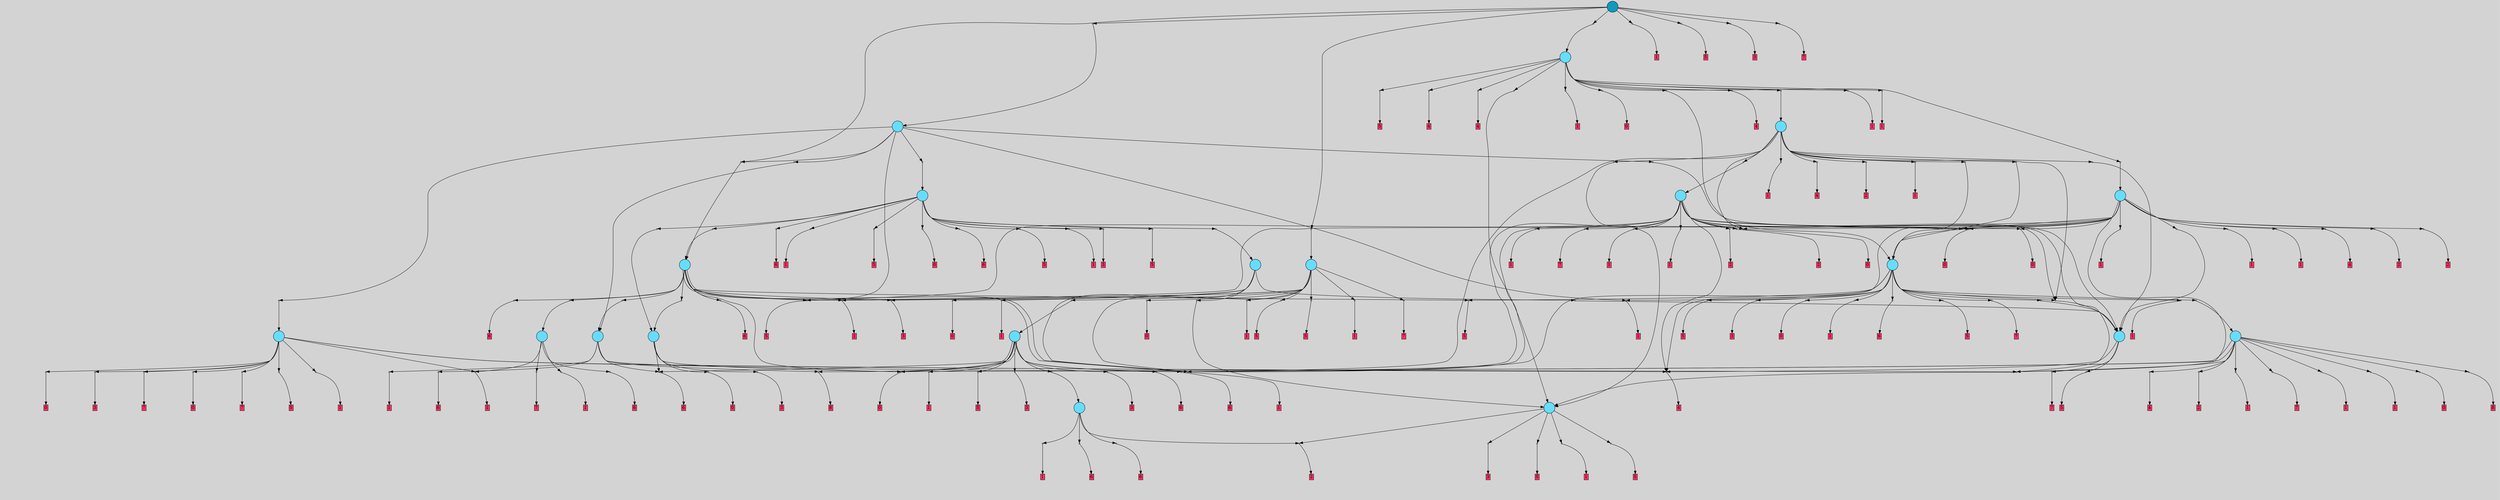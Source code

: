 // File exported with GEGELATI v1.3.1
// On the 2024-07-06 21:52:13
// With the MARL::MarlTPGGraphDotExporter
digraph{
	graph[pad = "0.212, 0.055" bgcolor = lightgray]
	node[shape=circle style = filled label = ""]
		T35 [fillcolor="#66ddff"]
		T69 [fillcolor="#66ddff"]
		T114 [fillcolor="#66ddff"]
		T129 [fillcolor="#66ddff"]
		T152 [fillcolor="#66ddff"]
		T332 [fillcolor="#66ddff"]
		T342 [fillcolor="#66ddff"]
		T734 [fillcolor="#66ddff"]
		T841 [fillcolor="#66ddff"]
		T940 [fillcolor="#66ddff"]
		T949 [fillcolor="#66ddff"]
		T1044 [fillcolor="#66ddff"]
		T1444 [fillcolor="#66ddff"]
		T1455 [fillcolor="#66ddff"]
		T1616 [fillcolor="#66ddff"]
		T1925 [fillcolor="#66ddff"]
		T2153 [fillcolor="#66ddff"]
		T2179 [fillcolor="#66ddff"]
		T2364 [fillcolor="#66ddff"]
		T2735 [fillcolor="#1199bb"]
		P31537 [fillcolor="#cccccc" shape=point] //
		I31537 [shape=box style=invis label="3|2&1|3#1|0&#92;n3|0&1|7#1|5&#92;n8|3&1|2#2|6&#92;n2|1&2|3#1|3&#92;n0|3&0|6#3|3&#92;n0|6&3|1#1|4&#92;n"]
		P31537 -> I31537[style=invis]
		A23343 [fillcolor="#ff3366" shape=box margin=0.03 width=0 height=0 label="6"]
		T35 -> P31537 -> A23343
		P31538 [fillcolor="#cccccc" shape=point] //
		I31538 [shape=box style=invis label="1|7&2|3#1|4&#92;n0|2&4|4#4|0&#92;n0|2&0|1#3|6&#92;n3|3&2|1#4|7&#92;n0|6&1|0#4|4&#92;n4|0&1|3#2|3&#92;n4|1&0|3#0|7&#92;n1|5&1|7#4|6&#92;n6|4&2|2#4|1&#92;n"]
		P31538 -> I31538[style=invis]
		A23344 [fillcolor="#ff3366" shape=box margin=0.03 width=0 height=0 label="0"]
		T35 -> P31538 -> A23344
		P31539 [fillcolor="#cccccc" shape=point] //
		I31539 [shape=box style=invis label="0|7&1|6#2|1&#92;n0|2&3|2#2|3&#92;n"]
		P31539 -> I31539[style=invis]
		A23345 [fillcolor="#ff3366" shape=box margin=0.03 width=0 height=0 label="3"]
		T35 -> P31539 -> A23345
		P31540 [fillcolor="#cccccc" shape=point] //
		I31540 [shape=box style=invis label="1|7&2|3#1|4&#92;n0|2&4|4#4|0&#92;n0|2&0|1#3|6&#92;n3|3&2|1#4|7&#92;n4|1&3|3#0|7&#92;n4|0&1|3#2|3&#92;n0|6&1|0#4|4&#92;n7|3&3|7#4|5&#92;n1|5&1|7#4|6&#92;n6|4&2|2#4|1&#92;n"]
		P31540 -> I31540[style=invis]
		A23346 [fillcolor="#ff3366" shape=box margin=0.03 width=0 height=0 label="0"]
		T35 -> P31540 -> A23346
		P31541 [fillcolor="#cccccc" shape=point] //
		I31541 [shape=box style=invis label="3|6&2|2#1|7&#92;n7|0&4|3#2|2&#92;n3|3&0|0#1|2&#92;n4|0&1|0#2|3&#92;n2|3&0|4#3|1&#92;n0|3&3|3#0|7&#92;n8|2&0|2#2|3&#92;n8|7&2|0#3|3&#92;n"]
		P31541 -> I31541[style=invis]
		A23347 [fillcolor="#ff3366" shape=box margin=0.03 width=0 height=0 label="7"]
		T69 -> P31541 -> A23347
		P31542 [fillcolor="#cccccc" shape=point] //
		I31542 [shape=box style=invis label="5|3&0|3#2|7&#92;n"]
		P31542 -> I31542[style=invis]
		A23348 [fillcolor="#ff3366" shape=box margin=0.03 width=0 height=0 label="1"]
		T69 -> P31542 -> A23348
		P31543 [fillcolor="#cccccc" shape=point] //
		I31543 [shape=box style=invis label="5|2&4|4#2|3&#92;n6|4&0|7#4|1&#92;n0|3&0|1#2|1&#92;n5|7&1|1#4|0&#92;n5|7&1|2#2|7&#92;n0|4&2|3#3|3&#92;n0|3&2|3#2|7&#92;n8|7&4|7#0|2&#92;n0|2&3|0#0|2&#92;n"]
		P31543 -> I31543[style=invis]
		A23349 [fillcolor="#ff3366" shape=box margin=0.03 width=0 height=0 label="1"]
		T69 -> P31543 -> A23349
		P31544 [fillcolor="#cccccc" shape=point] //
		I31544 [shape=box style=invis label="4|6&1|5#4|5&#92;n3|2&1|3#1|0&#92;n8|3&1|2#2|6&#92;n3|0&1|7#1|5&#92;n2|1&2|3#1|3&#92;n0|3&0|6#3|3&#92;n0|4&3|1#1|4&#92;n"]
		P31544 -> I31544[style=invis]
		A23350 [fillcolor="#ff3366" shape=box margin=0.03 width=0 height=0 label="6"]
		T69 -> P31544 -> A23350
		P31545 [fillcolor="#cccccc" shape=point] //
		I31545 [shape=box style=invis label="5|3&2|3#2|7&#92;n"]
		P31545 -> I31545[style=invis]
		A23351 [fillcolor="#ff3366" shape=box margin=0.03 width=0 height=0 label="1"]
		T114 -> P31545 -> A23351
		P31546 [fillcolor="#cccccc" shape=point] //
		I31546 [shape=box style=invis label="4|0&1|3#1|1&#92;n1|5&4|0#1|6&#92;n8|6&1|5#1|0&#92;n"]
		P31546 -> I31546[style=invis]
		A23352 [fillcolor="#ff3366" shape=box margin=0.03 width=0 height=0 label="6"]
		T114 -> P31546 -> A23352
		P31547 [fillcolor="#cccccc" shape=point] //
		I31547 [shape=box style=invis label="5|2&4|4#2|3&#92;n6|4&0|7#4|1&#92;n0|3&0|1#2|1&#92;n5|7&1|1#4|0&#92;n5|7&1|2#4|7&#92;n8|0&0|3#1|5&#92;n8|7&4|7#0|2&#92;n0|2&3|0#0|2&#92;n0|3&2|3#2|7&#92;n"]
		P31547 -> I31547[style=invis]
		A23353 [fillcolor="#ff3366" shape=box margin=0.03 width=0 height=0 label="1"]
		T114 -> P31547 -> A23353
		T114 -> P31537
		P31548 [fillcolor="#cccccc" shape=point] //
		I31548 [shape=box style=invis label="1|4&3|4#1|1&#92;n4|1&2|1#0|7&#92;n"]
		P31548 -> I31548[style=invis]
		A23354 [fillcolor="#ff3366" shape=box margin=0.03 width=0 height=0 label="8"]
		T114 -> P31548 -> A23354
		P31549 [fillcolor="#cccccc" shape=point] //
		I31549 [shape=box style=invis label="6|6&1|3#4|7&#92;n6|7&2|3#4|0&#92;n"]
		P31549 -> I31549[style=invis]
		A23355 [fillcolor="#ff3366" shape=box margin=0.03 width=0 height=0 label="5"]
		T129 -> P31549 -> A23355
		P31550 [fillcolor="#cccccc" shape=point] //
		I31550 [shape=box style=invis label="1|3&1|2#2|1&#92;n6|1&1|0#3|1&#92;n8|0&2|2#1|6&#92;n"]
		P31550 -> I31550[style=invis]
		A23356 [fillcolor="#ff3366" shape=box margin=0.03 width=0 height=0 label="4"]
		T129 -> P31550 -> A23356
		P31551 [fillcolor="#cccccc" shape=point] //
		I31551 [shape=box style=invis label="1|1&4|7#3|6&#92;n3|6&2|2#1|7&#92;n3|3&0|0#1|2&#92;n7|0&4|3#2|2&#92;n4|3&0|4#3|1&#92;n0|3&3|3#0|7&#92;n8|2&0|2#2|3&#92;n8|7&2|0#3|3&#92;n"]
		P31551 -> I31551[style=invis]
		A23357 [fillcolor="#ff3366" shape=box margin=0.03 width=0 height=0 label="7"]
		T129 -> P31551 -> A23357
		P31552 [fillcolor="#cccccc" shape=point] //
		I31552 [shape=box style=invis label="3|7&3|6#4|2&#92;n5|7&1|2#1|1&#92;n3|1&1|5#1|6&#92;n6|2&3|4#0|5&#92;n5|0&3|4#4|7&#92;n"]
		P31552 -> I31552[style=invis]
		A23358 [fillcolor="#ff3366" shape=box margin=0.03 width=0 height=0 label="2"]
		T152 -> P31552 -> A23358
		P31553 [fillcolor="#cccccc" shape=point] //
		I31553 [shape=box style=invis label="8|5&1|5#2|5&#92;n3|2&4|2#0|2&#92;n4|0&1|5#0|2&#92;n4|3&4|4#1|3&#92;n"]
		P31553 -> I31553[style=invis]
		A23359 [fillcolor="#ff3366" shape=box margin=0.03 width=0 height=0 label="6"]
		T152 -> P31553 -> A23359
		P31554 [fillcolor="#cccccc" shape=point] //
		I31554 [shape=box style=invis label="2|0&2|0#3|1&#92;n4|2&3|2#0|4&#92;n"]
		P31554 -> I31554[style=invis]
		A23360 [fillcolor="#ff3366" shape=box margin=0.03 width=0 height=0 label="1"]
		T152 -> P31554 -> A23360
		P31555 [fillcolor="#cccccc" shape=point] //
		I31555 [shape=box style=invis label="4|0&1|2#1|1&#92;n8|6&1|5#1|0&#92;n"]
		P31555 -> I31555[style=invis]
		A23361 [fillcolor="#ff3366" shape=box margin=0.03 width=0 height=0 label="6"]
		T152 -> P31555 -> A23361
		P31556 [fillcolor="#cccccc" shape=point] //
		I31556 [shape=box style=invis label="4|0&1|2#3|5&#92;n0|5&3|1#0|5&#92;n"]
		P31556 -> I31556[style=invis]
		A23362 [fillcolor="#ff3366" shape=box margin=0.03 width=0 height=0 label="3"]
		T332 -> P31556 -> A23362
		P31557 [fillcolor="#cccccc" shape=point] //
		I31557 [shape=box style=invis label="4|7&0|7#3|6&#92;n"]
		P31557 -> I31557[style=invis]
		A23363 [fillcolor="#ff3366" shape=box margin=0.03 width=0 height=0 label="5"]
		T332 -> P31557 -> A23363
		P31558 [fillcolor="#cccccc" shape=point] //
		I31558 [shape=box style=invis label="4|1&1|7#2|6&#92;n7|4&1|4#3|4&#92;n5|7&1|4#2|7&#92;n0|0&2|2#1|7&#92;n0|2&4|1#2|5&#92;n5|6&4|4#2|3&#92;n3|1&2|7#3|4&#92;n5|4&1|5#3|6&#92;n6|4&0|7#3|1&#92;n"]
		P31558 -> I31558[style=invis]
		A23364 [fillcolor="#ff3366" shape=box margin=0.03 width=0 height=0 label="1"]
		T332 -> P31558 -> A23364
		T332 -> P31552
		P31559 [fillcolor="#cccccc" shape=point] //
		I31559 [shape=box style=invis label="6|4&1|3#4|7&#92;n6|7&2|3#4|0&#92;n4|2&2|0#3|4&#92;n"]
		P31559 -> I31559[style=invis]
		A23365 [fillcolor="#ff3366" shape=box margin=0.03 width=0 height=0 label="5"]
		T332 -> P31559 -> A23365
		P31560 [fillcolor="#cccccc" shape=point] //
		I31560 [shape=box style=invis label="6|7&2|3#4|0&#92;n6|4&1|3#4|7&#92;n"]
		P31560 -> I31560[style=invis]
		A23366 [fillcolor="#ff3366" shape=box margin=0.03 width=0 height=0 label="5"]
		T342 -> P31560 -> A23366
		T342 -> P31538
		P31561 [fillcolor="#cccccc" shape=point] //
		I31561 [shape=box style=invis label="6|4&2|3#4|7&#92;n1|1&2|1#4|7&#92;n"]
		P31561 -> I31561[style=invis]
		A23367 [fillcolor="#ff3366" shape=box margin=0.03 width=0 height=0 label="3"]
		T342 -> P31561 -> A23367
		T342 -> P31537
		P31562 [fillcolor="#cccccc" shape=point] //
		I31562 [shape=box style=invis label="5|0&2|0#2|5&#92;n7|0&0|5#4|0&#92;n"]
		P31562 -> I31562[style=invis]
		A23368 [fillcolor="#ff3366" shape=box margin=0.03 width=0 height=0 label="6"]
		T342 -> P31562 -> A23368
		T342 -> P31548
		P31563 [fillcolor="#cccccc" shape=point] //
		I31563 [shape=box style=invis label="4|0&2|2#1|1&#92;n3|6&1|7#4|3&#92;n"]
		P31563 -> I31563[style=invis]
		A23369 [fillcolor="#ff3366" shape=box margin=0.03 width=0 height=0 label="6"]
		T342 -> P31563 -> A23369
		P31564 [fillcolor="#cccccc" shape=point] //
		I31564 [shape=box style=invis label="6|4&0|7#4|1&#92;n0|3&0|1#2|4&#92;n5|7&1|2#4|7&#92;n5|7&1|1#4|0&#92;n8|0&0|3#1|5&#92;n8|7&4|7#0|2&#92;n0|2&3|0#0|2&#92;n0|3&2|3#2|7&#92;n"]
		P31564 -> I31564[style=invis]
		A23370 [fillcolor="#ff3366" shape=box margin=0.03 width=0 height=0 label="1"]
		T342 -> P31564 -> A23370
		P31565 [fillcolor="#cccccc" shape=point] //
		I31565 [shape=box style=invis label="5|0&2|3#0|2&#92;n3|3&2|3#3|7&#92;n"]
		P31565 -> I31565[style=invis]
		T342 -> P31565 -> T152
		P31566 [fillcolor="#cccccc" shape=point] //
		I31566 [shape=box style=invis label="0|2&3|2#2|3&#92;n0|7&1|6#2|1&#92;n2|1&2|3#0|1&#92;n"]
		P31566 -> I31566[style=invis]
		A23371 [fillcolor="#ff3366" shape=box margin=0.03 width=0 height=0 label="3"]
		T342 -> P31566 -> A23371
		T342 -> P31538
		P31567 [fillcolor="#cccccc" shape=point] //
		I31567 [shape=box style=invis label="6|6&1|1#4|7&#92;n1|0&3|0#0|0&#92;n"]
		P31567 -> I31567[style=invis]
		A23372 [fillcolor="#ff3366" shape=box margin=0.03 width=0 height=0 label="5"]
		T734 -> P31567 -> A23372
		T734 -> P31547
		P31568 [fillcolor="#cccccc" shape=point] //
		I31568 [shape=box style=invis label="1|3&2|2#3|1&#92;n8|6&1|5#2|0&#92;n"]
		P31568 -> I31568[style=invis]
		T734 -> P31568 -> T35
		P31569 [fillcolor="#cccccc" shape=point] //
		I31569 [shape=box style=invis label="6|5&0|5#1|7&#92;n2|1&0|1#4|2&#92;n5|0&1|6#0|1&#92;n3|3&2|0#2|7&#92;n3|7&3|6#4|2&#92;n8|3&0|6#4|3&#92;n"]
		P31569 -> I31569[style=invis]
		A23373 [fillcolor="#ff3366" shape=box margin=0.03 width=0 height=0 label="1"]
		T734 -> P31569 -> A23373
		T734 -> P31538
		P31570 [fillcolor="#cccccc" shape=point] //
		I31570 [shape=box style=invis label="4|6&4|1#1|0&#92;n6|6&4|3#1|3&#92;n7|7&3|3#2|0&#92;n8|0&0|3#1|4&#92;n8|7&4|7#0|2&#92;n0|2&3|0#0|2&#92;n0|4&0|1#2|1&#92;n5|7&1|1#4|0&#92;n0|3&2|3#2|7&#92;n6|4&0|7#4|1&#92;n"]
		P31570 -> I31570[style=invis]
		T734 -> P31570 -> T114
		P31571 [fillcolor="#cccccc" shape=point] //
		I31571 [shape=box style=invis label="3|0&2|5#0|7&#92;n"]
		P31571 -> I31571[style=invis]
		A23374 [fillcolor="#ff3366" shape=box margin=0.03 width=0 height=0 label="3"]
		T734 -> P31571 -> A23374
		P31572 [fillcolor="#cccccc" shape=point] //
		I31572 [shape=box style=invis label="5|6&4|2#4|7&#92;n5|6&2|7#2|5&#92;n6|0&3|2#4|2&#92;n3|6&2|0#2|5&#92;n"]
		P31572 -> I31572[style=invis]
		T734 -> P31572 -> T69
		P31573 [fillcolor="#cccccc" shape=point] //
		I31573 [shape=box style=invis label="2|3&0|3#0|5&#92;n4|4&2|1#0|5&#92;n6|0&4|4#0|1&#92;n"]
		P31573 -> I31573[style=invis]
		A23375 [fillcolor="#ff3366" shape=box margin=0.03 width=0 height=0 label="5"]
		T734 -> P31573 -> A23375
		T734 -> P31547
		P31574 [fillcolor="#cccccc" shape=point] //
		I31574 [shape=box style=invis label="8|0&0|0#2|0&#92;n7|6&3|2#3|7&#92;n0|6&3|1#1|4&#92;n4|7&1|5#0|1&#92;n3|2&1|3#1|0&#92;n0|7&0|6#3|3&#92;n2|1&2|3#1|7&#92;n8|3&1|2#2|6&#92;n3|0&1|7#1|5&#92;n"]
		P31574 -> I31574[style=invis]
		A23376 [fillcolor="#ff3366" shape=box margin=0.03 width=0 height=0 label="6"]
		T734 -> P31574 -> A23376
		P31575 [fillcolor="#cccccc" shape=point] //
		I31575 [shape=box style=invis label="6|0&1|1#0|5&#92;n7|3&2|5#1|0&#92;n6|2&4|4#4|3&#92;n0|7&1|2#3|2&#92;n8|1&1|5#2|6&#92;n"]
		P31575 -> I31575[style=invis]
		A23377 [fillcolor="#ff3366" shape=box margin=0.03 width=0 height=0 label="6"]
		T734 -> P31575 -> A23377
		P31576 [fillcolor="#cccccc" shape=point] //
		I31576 [shape=box style=invis label="0|1&3|1#1|4&#92;n4|4&4|1#0|1&#92;n0|0&3|0#2|3&#92;n2|1&2|0#1|3&#92;n5|1&3|5#0|1&#92;n3|2&1|3#1|0&#92;n8|1&3|4#3|5&#92;n0|2&0|3#1|3&#92;n1|1&0|2#0|2&#92;n"]
		P31576 -> I31576[style=invis]
		T841 -> P31576 -> T129
		P31577 [fillcolor="#cccccc" shape=point] //
		I31577 [shape=box style=invis label="5|3&2|0#2|7&#92;n"]
		P31577 -> I31577[style=invis]
		A23378 [fillcolor="#ff3366" shape=box margin=0.03 width=0 height=0 label="1"]
		T841 -> P31577 -> A23378
		P31578 [fillcolor="#cccccc" shape=point] //
		I31578 [shape=box style=invis label="1|6&2|3#1|4&#92;n2|3&4|7#0|0&#92;n0|2&4|4#4|0&#92;n1|5&1|7#4|6&#92;n0|6&1|0#4|4&#92;n3|3&2|1#4|7&#92;n4|0&1|3#2|3&#92;n4|1&0|3#0|7&#92;n0|2&0|1#4|6&#92;n6|4&2|2#4|1&#92;n"]
		P31578 -> I31578[style=invis]
		A23379 [fillcolor="#ff3366" shape=box margin=0.03 width=0 height=0 label="0"]
		T841 -> P31578 -> A23379
		T841 -> P31547
		P31579 [fillcolor="#cccccc" shape=point] //
		I31579 [shape=box style=invis label="0|3&0|1#2|1&#92;n7|5&2|0#2|3&#92;n5|7&1|1#4|0&#92;n0|3&0|6#2|3&#92;n5|1&3|4#2|3&#92;n8|0&0|3#1|5&#92;n5|1&3|4#2|0&#92;n8|7&4|7#0|2&#92;n0|2&4|0#0|2&#92;n"]
		P31579 -> I31579[style=invis]
		T841 -> P31579 -> T332
		P31580 [fillcolor="#cccccc" shape=point] //
		I31580 [shape=box style=invis label="5|7&1|2#2|7&#92;n2|0&1|5#3|7&#92;n2|2&3|4#3|5&#92;n5|5&0|1#1|5&#92;n5|2&4|4#2|3&#92;n0|4&3|0#0|2&#92;n0|4&2|3#3|3&#92;n0|3&4|3#2|7&#92;n3|6&4|0#2|1&#92;n0|4&4|1#2|1&#92;n"]
		P31580 -> I31580[style=invis]
		A23380 [fillcolor="#ff3366" shape=box margin=0.03 width=0 height=0 label="1"]
		T940 -> P31580 -> A23380
		P31581 [fillcolor="#cccccc" shape=point] //
		I31581 [shape=box style=invis label="2|7&3|6#0|3&#92;n5|0&2|2#0|3&#92;n4|4&1|3#2|3&#92;n6|4&2|2#1|1&#92;n3|3&2|3#4|7&#92;n6|5&1|3#4|7&#92;n0|2&1|6#4|0&#92;n7|7&4|0#3|5&#92;n0|6&1|0#4|4&#92;n0|1&2|7#4|6&#92;n"]
		P31581 -> I31581[style=invis]
		A23381 [fillcolor="#ff3366" shape=box margin=0.03 width=0 height=0 label="0"]
		T940 -> P31581 -> A23381
		P31582 [fillcolor="#cccccc" shape=point] //
		I31582 [shape=box style=invis label="5|7&3|7#4|0&#92;n4|2&1|7#3|3&#92;n7|7&0|0#2|0&#92;n0|0&4|6#3|6&#92;n"]
		P31582 -> I31582[style=invis]
		A23382 [fillcolor="#ff3366" shape=box margin=0.03 width=0 height=0 label="5"]
		T940 -> P31582 -> A23382
		P31583 [fillcolor="#cccccc" shape=point] //
		I31583 [shape=box style=invis label="7|5&2|0#2|3&#92;n0|3&0|1#2|1&#92;n5|4&0|7#4|1&#92;n5|7&1|1#4|0&#92;n0|3&0|6#2|3&#92;n5|1&3|4#2|3&#92;n8|0&0|3#1|5&#92;n8|7&4|7#0|2&#92;n0|2&3|0#0|2&#92;n"]
		P31583 -> I31583[style=invis]
		T940 -> P31583 -> T332
		P31584 [fillcolor="#cccccc" shape=point] //
		I31584 [shape=box style=invis label="7|0&4|7#4|3&#92;n1|0&0|6#3|4&#92;n0|5&2|2#2|5&#92;n"]
		P31584 -> I31584[style=invis]
		A23383 [fillcolor="#ff3366" shape=box margin=0.03 width=0 height=0 label="3"]
		T940 -> P31584 -> A23383
		P31585 [fillcolor="#cccccc" shape=point] //
		I31585 [shape=box style=invis label="4|0&1|0#2|3&#92;n7|0&4|3#2|2&#92;n3|2&0|0#1|2&#92;n3|6&2|2#1|7&#92;n2|3&0|4#3|1&#92;n0|3&3|3#0|7&#92;n8|2&0|2#2|3&#92;n"]
		P31585 -> I31585[style=invis]
		A23384 [fillcolor="#ff3366" shape=box margin=0.03 width=0 height=0 label="7"]
		T940 -> P31585 -> A23384
		P31586 [fillcolor="#cccccc" shape=point] //
		I31586 [shape=box style=invis label="1|7&2|3#1|4&#92;n0|2&4|4#4|0&#92;n0|2&0|1#3|1&#92;n3|3&2|1#4|7&#92;n0|6&1|0#4|4&#92;n6|4&2|2#4|1&#92;n1|5&1|7#4|6&#92;n4|0&1|3#2|3&#92;n"]
		P31586 -> I31586[style=invis]
		A23385 [fillcolor="#ff3366" shape=box margin=0.03 width=0 height=0 label="0"]
		T940 -> P31586 -> A23385
		T940 -> P31550
		P31587 [fillcolor="#cccccc" shape=point] //
		I31587 [shape=box style=invis label="3|6&2|2#1|7&#92;n4|4&3|2#3|0&#92;n4|0&1|0#2|3&#92;n3|3&0|4#1|2&#92;n0|3&3|7#0|7&#92;n7|0&4|3#2|2&#92;n8|2&4|2#2|3&#92;n"]
		P31587 -> I31587[style=invis]
		A23386 [fillcolor="#ff3366" shape=box margin=0.03 width=0 height=0 label="7"]
		T940 -> P31587 -> A23386
		T940 -> P31542
		T949 -> P31538
		P31588 [fillcolor="#cccccc" shape=point] //
		I31588 [shape=box style=invis label="2|0&0|3#0|6&#92;n0|5&4|5#1|4&#92;n4|0&0|7#1|4&#92;n1|0&4|4#3|7&#92;n3|1&1|7#3|7&#92;n3|0&0|0#2|0&#92;n3|2&0|0#0|2&#92;n1|7&1|6#4|5&#92;n3|6&4|1#0|4&#92;n7|1&2|0#3|4&#92;n"]
		P31588 -> I31588[style=invis]
		A23387 [fillcolor="#ff3366" shape=box margin=0.03 width=0 height=0 label="2"]
		T949 -> P31588 -> A23387
		T949 -> P31583
		P31589 [fillcolor="#cccccc" shape=point] //
		I31589 [shape=box style=invis label="2|6&1|3#4|4&#92;n3|0&3|6#1|3&#92;n5|7&0|1#4|7&#92;n"]
		P31589 -> I31589[style=invis]
		A23388 [fillcolor="#ff3366" shape=box margin=0.03 width=0 height=0 label="1"]
		T949 -> P31589 -> A23388
		P31590 [fillcolor="#cccccc" shape=point] //
		I31590 [shape=box style=invis label="3|6&2|2#1|7&#92;n4|0&1|0#2|3&#92;n7|0&4|3#2|2&#92;n0|3&3|7#3|7&#92;n8|2&0|2#2|3&#92;n"]
		P31590 -> I31590[style=invis]
		A23389 [fillcolor="#ff3366" shape=box margin=0.03 width=0 height=0 label="7"]
		T949 -> P31590 -> A23389
		P31591 [fillcolor="#cccccc" shape=point] //
		I31591 [shape=box style=invis label="0|3&2|3#3|7&#92;n0|3&0|1#2|1&#92;n8|0&0|3#1|5&#92;n5|7&1|2#4|2&#92;n8|7&4|7#0|2&#92;n0|2&3|0#0|2&#92;n5|2&4|4#2|3&#92;n"]
		P31591 -> I31591[style=invis]
		A23390 [fillcolor="#ff3366" shape=box margin=0.03 width=0 height=0 label="1"]
		T949 -> P31591 -> A23390
		P31592 [fillcolor="#cccccc" shape=point] //
		I31592 [shape=box style=invis label="8|0&0|2#1|5&#92;n6|4&0|7#4|3&#92;n0|3&0|1#2|1&#92;n0|2&3|0#0|2&#92;n5|7&1|2#4|7&#92;n6|5&4|1#3|3&#92;n8|7&4|7#0|2&#92;n5|7&1|1#4|0&#92;n0|3&2|3#2|7&#92;n"]
		P31592 -> I31592[style=invis]
		A23391 [fillcolor="#ff3366" shape=box margin=0.03 width=0 height=0 label="1"]
		T949 -> P31592 -> A23391
		P31593 [fillcolor="#cccccc" shape=point] //
		I31593 [shape=box style=invis label="7|0&2|7#3|7&#92;n6|2&4|4#4|1&#92;n5|5&1|6#3|3&#92;n7|3&3|7#3|0&#92;n3|2&0|4#1|2&#92;n4|5&1|4#4|3&#92;n1|7&0|5#1|4&#92;n5|4&1|6#4|7&#92;n3|1&0|7#0|5&#92;n6|3&2|4#4|7&#92;n"]
		P31593 -> I31593[style=invis]
		A23392 [fillcolor="#ff3366" shape=box margin=0.03 width=0 height=0 label="0"]
		T949 -> P31593 -> A23392
		P31594 [fillcolor="#cccccc" shape=point] //
		I31594 [shape=box style=invis label="6|3&4|0#2|3&#92;n1|4&2|4#1|1&#92;n5|0&0|2#0|4&#92;n"]
		P31594 -> I31594[style=invis]
		A23393 [fillcolor="#ff3366" shape=box margin=0.03 width=0 height=0 label="8"]
		T949 -> P31594 -> A23393
		P31595 [fillcolor="#cccccc" shape=point] //
		I31595 [shape=box style=invis label="6|1&1|0#3|1&#92;n1|3&4|2#2|1&#92;n8|0&2|2#1|6&#92;n8|2&3|1#3|3&#92;n"]
		P31595 -> I31595[style=invis]
		A23394 [fillcolor="#ff3366" shape=box margin=0.03 width=0 height=0 label="4"]
		T949 -> P31595 -> A23394
		T949 -> P31538
		P31596 [fillcolor="#cccccc" shape=point] //
		I31596 [shape=box style=invis label="1|0&3|0#0|0&#92;n6|7&1|1#4|7&#92;n7|5&4|7#4|7&#92;n"]
		P31596 -> I31596[style=invis]
		A23395 [fillcolor="#ff3366" shape=box margin=0.03 width=0 height=0 label="5"]
		T1044 -> P31596 -> A23395
		T1044 -> P31547
		P31597 [fillcolor="#cccccc" shape=point] //
		I31597 [shape=box style=invis label="2|7&3|1#3|6&#92;n2|0&3|3#0|7&#92;n8|4&3|7#4|7&#92;n8|2&2|1#4|0&#92;n8|5&1|6#0|6&#92;n"]
		P31597 -> I31597[style=invis]
		A23396 [fillcolor="#ff3366" shape=box margin=0.03 width=0 height=0 label="5"]
		T1044 -> P31597 -> A23396
		T1044 -> P31569
		P31598 [fillcolor="#cccccc" shape=point] //
		I31598 [shape=box style=invis label="3|0&0|1#3|5&#92;n5|2&4|4#2|3&#92;n7|3&2|3#1|7&#92;n5|7&1|2#2|7&#92;n8|0&2|6#4|1&#92;n5|7&1|1#4|0&#92;n6|4&0|1#4|1&#92;n0|5&4|3#3|3&#92;n0|3&0|1#2|1&#92;n0|2&3|0#0|2&#92;n"]
		P31598 -> I31598[style=invis]
		T1044 -> P31598 -> T342
		P31599 [fillcolor="#cccccc" shape=point] //
		I31599 [shape=box style=invis label="8|3&4|7#0|2&#92;n0|3&0|1#2|1&#92;n5|7&1|2#4|7&#92;n8|0&0|3#1|5&#92;n5|0&4|4#2|3&#92;n5|7&1|1#4|0&#92;n"]
		P31599 -> I31599[style=invis]
		A23397 [fillcolor="#ff3366" shape=box margin=0.03 width=0 height=0 label="1"]
		T1044 -> P31599 -> A23397
		P31600 [fillcolor="#cccccc" shape=point] //
		I31600 [shape=box style=invis label="4|0&0|7#3|4&#92;n7|4&2|3#2|2&#92;n3|6&2|1#0|4&#92;n8|5&4|1#0|4&#92;n2|0&0|3#1|6&#92;n3|2&0|0#2|0&#92;n1|7&1|6#1|5&#92;n3|1&1|7#4|7&#92;n1|0&3|1#3|0&#92;n0|2&2|2#0|4&#92;n"]
		P31600 -> I31600[style=invis]
		A23398 [fillcolor="#ff3366" shape=box margin=0.03 width=0 height=0 label="7"]
		T1044 -> P31600 -> A23398
		P31601 [fillcolor="#cccccc" shape=point] //
		I31601 [shape=box style=invis label="1|7&2|3#1|4&#92;n0|2&0|1#3|6&#92;n3|3&2|1#2|7&#92;n4|1&0|3#0|7&#92;n4|0&1|3#2|3&#92;n0|6&1|0#4|4&#92;n1|5&1|7#4|6&#92;n6|4&2|2#4|1&#92;n"]
		P31601 -> I31601[style=invis]
		A23399 [fillcolor="#ff3366" shape=box margin=0.03 width=0 height=0 label="0"]
		T1044 -> P31601 -> A23399
		P31602 [fillcolor="#cccccc" shape=point] //
		I31602 [shape=box style=invis label="0|7&1|1#4|0&#92;n6|2&0|3#3|3&#92;n2|7&4|1#1|1&#92;n5|1&4|4#2|3&#92;n0|6&4|5#4|7&#92;n1|0&2|5#3|3&#92;n0|3&0|1#2|1&#92;n0|4&2|3#3|3&#92;n6|3&1|6#2|4&#92;n"]
		P31602 -> I31602[style=invis]
		A23400 [fillcolor="#ff3366" shape=box margin=0.03 width=0 height=0 label="1"]
		T1044 -> P31602 -> A23400
		T1044 -> P31571
		P31603 [fillcolor="#cccccc" shape=point] //
		I31603 [shape=box style=invis label="7|0&1|5#4|0&#92;n4|1&4|0#1|7&#92;n"]
		P31603 -> I31603[style=invis]
		T1444 -> P31603 -> T35
		P31604 [fillcolor="#cccccc" shape=point] //
		I31604 [shape=box style=invis label="6|5&0|5#1|7&#92;n5|4&1|2#2|5&#92;n3|3&2|0#2|7&#92;n5|0&1|6#0|1&#92;n8|7&3|6#4|2&#92;n8|3&0|6#4|3&#92;n"]
		P31604 -> I31604[style=invis]
		A23401 [fillcolor="#ff3366" shape=box margin=0.03 width=0 height=0 label="1"]
		T1444 -> P31604 -> A23401
		P31605 [fillcolor="#cccccc" shape=point] //
		I31605 [shape=box style=invis label="3|0&2|5#0|0&#92;n"]
		P31605 -> I31605[style=invis]
		A23402 [fillcolor="#ff3366" shape=box margin=0.03 width=0 height=0 label="3"]
		T1444 -> P31605 -> A23402
		P31606 [fillcolor="#cccccc" shape=point] //
		I31606 [shape=box style=invis label="6|0&4|0#0|1&#92;n4|6&2|1#1|4&#92;n2|1&0|3#0|5&#92;n"]
		P31606 -> I31606[style=invis]
		A23403 [fillcolor="#ff3366" shape=box margin=0.03 width=0 height=0 label="5"]
		T1444 -> P31606 -> A23403
		P31607 [fillcolor="#cccccc" shape=point] //
		I31607 [shape=box style=invis label="0|3&0|1#2|1&#92;n6|4&0|7#4|1&#92;n8|7&4|7#0|2&#92;n0|2&2|0#0|4&#92;n5|7&1|2#4|7&#92;n8|0&0|3#1|5&#92;n5|0&4|4#2|3&#92;n8|3&4|0#1|1&#92;n5|7&1|1#4|0&#92;n0|3&2|3#2|7&#92;n"]
		P31607 -> I31607[style=invis]
		A23404 [fillcolor="#ff3366" shape=box margin=0.03 width=0 height=0 label="1"]
		T1444 -> P31607 -> A23404
		P31608 [fillcolor="#cccccc" shape=point] //
		I31608 [shape=box style=invis label="7|3&2|4#0|2&#92;n4|0&2|7#0|2&#92;n4|4&4|5#0|3&#92;n5|2&4|0#4|7&#92;n6|6&0|5#3|6&#92;n7|6&2|2#0|2&#92;n5|1&0|3#2|2&#92;n0|4&4|7#2|7&#92;n6|1&2|2#2|3&#92;n"]
		P31608 -> I31608[style=invis]
		T1444 -> P31608 -> T841
		P31609 [fillcolor="#cccccc" shape=point] //
		I31609 [shape=box style=invis label="3|2&1|3#1|0&#92;n4|0&4|6#3|3&#92;n8|3&1|2#2|6&#92;n3|0&1|7#1|5&#92;n0|3&0|6#3|3&#92;n0|6&3|1#1|3&#92;n"]
		P31609 -> I31609[style=invis]
		A23405 [fillcolor="#ff3366" shape=box margin=0.03 width=0 height=0 label="6"]
		T1444 -> P31609 -> A23405
		P31610 [fillcolor="#cccccc" shape=point] //
		I31610 [shape=box style=invis label="2|4&3|5#0|2&#92;n3|0&3|4#1|3&#92;n"]
		P31610 -> I31610[style=invis]
		A23406 [fillcolor="#ff3366" shape=box margin=0.03 width=0 height=0 label="5"]
		T1444 -> P31610 -> A23406
		P31611 [fillcolor="#cccccc" shape=point] //
		I31611 [shape=box style=invis label="2|0&3|3#4|0&#92;n8|6&1|1#2|0&#92;n4|3&2|2#3|1&#92;n"]
		P31611 -> I31611[style=invis]
		T1444 -> P31611 -> T734
		P31612 [fillcolor="#cccccc" shape=point] //
		I31612 [shape=box style=invis label="7|3&2|4#4|7&#92;n7|3&3|7#3|0&#92;n3|2&0|4#1|2&#92;n6|2&4|4#4|1&#92;n2|6&0|4#0|4&#92;n4|5&1|4#1|3&#92;n7|0&2|7#3|7&#92;n3|6&0|7#0|5&#92;n5|4&1|6#4|7&#92;n1|7&0|3#1|4&#92;n"]
		P31612 -> I31612[style=invis]
		A23407 [fillcolor="#ff3366" shape=box margin=0.03 width=0 height=0 label="0"]
		T1444 -> P31612 -> A23407
		P31613 [fillcolor="#cccccc" shape=point] //
		I31613 [shape=box style=invis label="0|1&1|4#4|5&#92;n3|6&3|1#1|7&#92;n5|0&0|2#2|2&#92;n8|3&1|2#3|0&#92;n5|0&3|4#1|1&#92;n6|2&1|5#1|6&#92;n"]
		P31613 -> I31613[style=invis]
		A23408 [fillcolor="#ff3366" shape=box margin=0.03 width=0 height=0 label="6"]
		T1444 -> P31613 -> A23408
		P31614 [fillcolor="#cccccc" shape=point] //
		I31614 [shape=box style=invis label="1|4&1|3#2|2&#92;n6|7&2|3#4|0&#92;n5|5&4|1#0|6&#92;n"]
		P31614 -> I31614[style=invis]
		A23409 [fillcolor="#ff3366" shape=box margin=0.03 width=0 height=0 label="5"]
		T1444 -> P31614 -> A23409
		P31615 [fillcolor="#cccccc" shape=point] //
		I31615 [shape=box style=invis label="0|0&2|5#2|6&#92;n7|1&2|2#2|1&#92;n"]
		P31615 -> I31615[style=invis]
		A23410 [fillcolor="#ff3366" shape=box margin=0.03 width=0 height=0 label="3"]
		T1455 -> P31615 -> A23410
		P31616 [fillcolor="#cccccc" shape=point] //
		I31616 [shape=box style=invis label="8|4&3|0#2|0&#92;n8|5&0|6#1|0&#92;n4|0&1|7#2|7&#92;n7|2&2|4#3|6&#92;n"]
		P31616 -> I31616[style=invis]
		T1455 -> P31616 -> T129
		P31617 [fillcolor="#cccccc" shape=point] //
		I31617 [shape=box style=invis label="4|0&2|3#2|3&#92;n6|4&2|2#4|1&#92;n0|6&1|0#4|4&#92;n0|2&0|1#3|6&#92;n0|2&4|4#4|0&#92;n6|6&2|5#2|2&#92;n4|1&2|3#4|7&#92;n"]
		P31617 -> I31617[style=invis]
		A23411 [fillcolor="#ff3366" shape=box margin=0.03 width=0 height=0 label="0"]
		T1455 -> P31617 -> A23411
		P31618 [fillcolor="#cccccc" shape=point] //
		I31618 [shape=box style=invis label="5|0&1|7#3|3&#92;n3|5&0|7#1|0&#92;n0|7&3|4#2|3&#92;n1|3&2|4#1|5&#92;n0|3&3|4#1|5&#92;n3|6&4|2#4|1&#92;n0|2&2|7#4|3&#92;n5|1&1|3#4|1&#92;n2|5&1|1#1|4&#92;n"]
		P31618 -> I31618[style=invis]
		T1455 -> P31618 -> T129
		T1455 -> P31547
		P31619 [fillcolor="#cccccc" shape=point] //
		I31619 [shape=box style=invis label="5|2&3|0#0|2&#92;n6|7&0|7#4|1&#92;n5|7&1|1#4|0&#92;n5|7&4|2#4|7&#92;n8|0&0|3#1|5&#92;n8|7&4|7#0|2&#92;n5|2&4|4#2|3&#92;n"]
		P31619 -> I31619[style=invis]
		A23412 [fillcolor="#ff3366" shape=box margin=0.03 width=0 height=0 label="1"]
		T1455 -> P31619 -> A23412
		P31620 [fillcolor="#cccccc" shape=point] //
		I31620 [shape=box style=invis label="0|7&1|0#4|0&#92;n8|5&4|7#0|2&#92;n0|3&2|3#4|7&#92;n0|0&2|3#3|3&#92;n5|7&1|2#2|7&#92;n2|3&2|4#1|2&#92;n8|2&1|5#0|3&#92;n6|5&0|0#2|7&#92;n"]
		P31620 -> I31620[style=invis]
		A23413 [fillcolor="#ff3366" shape=box margin=0.03 width=0 height=0 label="1"]
		T1455 -> P31620 -> A23413
		P31621 [fillcolor="#cccccc" shape=point] //
		I31621 [shape=box style=invis label="6|1&4|5#4|5&#92;n1|4&4|1#3|4&#92;n1|7&1|4#4|4&#92;n6|7&0|1#2|2&#92;n7|2&1|2#1|1&#92;n8|0&2|0#4|2&#92;n"]
		P31621 -> I31621[style=invis]
		T1455 -> P31621 -> T949
		T1455 -> P31573
		P31622 [fillcolor="#cccccc" shape=point] //
		I31622 [shape=box style=invis label="1|6&3|0#0|0&#92;n6|6&1|1#4|7&#92;n"]
		P31622 -> I31622[style=invis]
		A23414 [fillcolor="#ff3366" shape=box margin=0.03 width=0 height=0 label="5"]
		T1455 -> P31622 -> A23414
		P31623 [fillcolor="#cccccc" shape=point] //
		I31623 [shape=box style=invis label="3|0&0|6#0|3&#92;n4|1&0|7#3|6&#92;n8|7&1|3#4|5&#92;n0|4&3|7#2|7&#92;n4|2&0|4#4|6&#92;n3|2&0|6#4|7&#92;n"]
		P31623 -> I31623[style=invis]
		A23415 [fillcolor="#ff3366" shape=box margin=0.03 width=0 height=0 label="6"]
		T1455 -> P31623 -> A23415
		P31624 [fillcolor="#cccccc" shape=point] //
		I31624 [shape=box style=invis label="6|1&1|1#4|7&#92;n"]
		P31624 -> I31624[style=invis]
		A23416 [fillcolor="#ff3366" shape=box margin=0.03 width=0 height=0 label="5"]
		T1455 -> P31624 -> A23416
		P31625 [fillcolor="#cccccc" shape=point] //
		I31625 [shape=box style=invis label="8|5&4|7#2|2&#92;n0|2&3|0#0|2&#92;n5|5&1|6#0|5&#92;n7|7&4|6#4|2&#92;n5|0&0|5#4|2&#92;n5|2&4|4#2|3&#92;n0|4&0|4#3|0&#92;n0|3&0|1#2|5&#92;n"]
		P31625 -> I31625[style=invis]
		A23417 [fillcolor="#ff3366" shape=box margin=0.03 width=0 height=0 label="1"]
		T1455 -> P31625 -> A23417
		P31626 [fillcolor="#cccccc" shape=point] //
		I31626 [shape=box style=invis label="3|6&2|2#1|7&#92;n4|0&1|0#2|3&#92;n3|3&0|4#1|2&#92;n0|3&3|7#0|7&#92;n7|0&4|3#2|2&#92;n8|2&0|2#2|3&#92;n"]
		P31626 -> I31626[style=invis]
		A23418 [fillcolor="#ff3366" shape=box margin=0.03 width=0 height=0 label="7"]
		T1455 -> P31626 -> A23418
		P31627 [fillcolor="#cccccc" shape=point] //
		I31627 [shape=box style=invis label="8|3&3|1#2|4&#92;n2|0&3|1#4|4&#92;n"]
		P31627 -> I31627[style=invis]
		T1616 -> P31627 -> T940
		P31628 [fillcolor="#cccccc" shape=point] //
		I31628 [shape=box style=invis label="8|6&1|1#2|6&#92;n0|2&2|6#0|7&#92;n2|0&3|3#4|0&#92;n4|3&2|2#3|1&#92;n"]
		P31628 -> I31628[style=invis]
		T1616 -> P31628 -> T734
		P31629 [fillcolor="#cccccc" shape=point] //
		I31629 [shape=box style=invis label="0|3&2|3#2|7&#92;n6|7&0|7#4|1&#92;n0|2&3|0#0|2&#92;n6|6&4|3#2|3&#92;n1|6&1|6#1|5&#92;n4|0&3|5#0|5&#92;n5|1&0|1#4|0&#92;n4|6&4|1#1|0&#92;n7|7&3|3#2|0&#92;n"]
		P31629 -> I31629[style=invis]
		T1616 -> P31629 -> T114
		P31630 [fillcolor="#cccccc" shape=point] //
		I31630 [shape=box style=invis label="7|4&0|3#2|2&#92;n5|4&0|7#4|1&#92;n8|7&2|7#0|2&#92;n8|0&0|3#1|5&#92;n0|2&3|0#0|2&#92;n6|0&3|2#2|0&#92;n3|1&4|7#3|1&#92;n"]
		P31630 -> I31630[style=invis]
		T1616 -> P31630 -> T1444
		T1616 -> P31567
		T1616 -> P31625
		P31631 [fillcolor="#cccccc" shape=point] //
		I31631 [shape=box style=invis label="0|7&3|4#2|3&#92;n3|5&0|7#1|0&#92;n5|0&1|7#3|3&#92;n1|3&2|4#1|5&#92;n0|6&2|6#3|4&#92;n0|3&3|4#1|5&#92;n3|6&4|2#4|1&#92;n5|6&1|3#4|1&#92;n2|5&1|1#1|4&#92;n"]
		P31631 -> I31631[style=invis]
		T1616 -> P31631 -> T129
		P31632 [fillcolor="#cccccc" shape=point] //
		I31632 [shape=box style=invis label="1|7&2|3#1|4&#92;n0|2&0|1#3|6&#92;n0|2&4|4#4|0&#92;n3|3&2|1#4|7&#92;n0|6&1|0#4|4&#92;n4|0&1|3#2|3&#92;n7|1&0|3#0|7&#92;n1|5&1|7#4|6&#92;n6|4&2|2#4|1&#92;n"]
		P31632 -> I31632[style=invis]
		A23419 [fillcolor="#ff3366" shape=box margin=0.03 width=0 height=0 label="0"]
		T1925 -> P31632 -> A23419
		T1925 -> P31583
		P31633 [fillcolor="#cccccc" shape=point] //
		I31633 [shape=box style=invis label="6|6&4|0#0|6&#92;n5|0&0|6#1|3&#92;n"]
		P31633 -> I31633[style=invis]
		A23420 [fillcolor="#ff3366" shape=box margin=0.03 width=0 height=0 label="1"]
		T1925 -> P31633 -> A23420
		P31634 [fillcolor="#cccccc" shape=point] //
		I31634 [shape=box style=invis label="7|2&2|1#1|7&#92;n3|0&3|6#1|0&#92;n7|4&4|2#1|5&#92;n6|4&3|0#1|6&#92;n"]
		P31634 -> I31634[style=invis]
		A23421 [fillcolor="#ff3366" shape=box margin=0.03 width=0 height=0 label="7"]
		T1925 -> P31634 -> A23421
		P31635 [fillcolor="#cccccc" shape=point] //
		I31635 [shape=box style=invis label="0|3&2|3#3|7&#92;n0|3&0|1#2|1&#92;n4|4&1|6#3|2&#92;n5|2&4|4#2|3&#92;n5|7&1|2#4|2&#92;n8|7&2|7#0|2&#92;n0|2&3|0#0|2&#92;n8|0&0|3#1|5&#92;n"]
		P31635 -> I31635[style=invis]
		A23422 [fillcolor="#ff3366" shape=box margin=0.03 width=0 height=0 label="1"]
		T1925 -> P31635 -> A23422
		P31636 [fillcolor="#cccccc" shape=point] //
		I31636 [shape=box style=invis label="2|4&4|6#0|7&#92;n6|0&4|1#0|2&#92;n7|7&1|7#1|2&#92;n2|7&1|1#1|2&#92;n8|2&3|0#1|3&#92;n6|4&1|2#4|1&#92;n6|2&1|6#1|1&#92;n7|4&1|4#1|1&#92;n8|7&1|0#0|3&#92;n"]
		P31636 -> I31636[style=invis]
		A23423 [fillcolor="#ff3366" shape=box margin=0.03 width=0 height=0 label="0"]
		T1925 -> P31636 -> A23423
		P31637 [fillcolor="#cccccc" shape=point] //
		I31637 [shape=box style=invis label="1|6&0|2#1|0&#92;n5|0&3|3#2|6&#92;n5|1&2|0#4|3&#92;n0|3&0|1#2|1&#92;n1|4&0|3#0|3&#92;n"]
		P31637 -> I31637[style=invis]
		A23424 [fillcolor="#ff3366" shape=box margin=0.03 width=0 height=0 label="1"]
		T1925 -> P31637 -> A23424
		P31638 [fillcolor="#cccccc" shape=point] //
		I31638 [shape=box style=invis label="1|7&2|3#1|1&#92;n8|2&2|4#2|6&#92;n4|1&0|3#0|7&#92;n3|3&2|1#4|7&#92;n4|7&0|3#1|3&#92;n0|2&4|4#4|0&#92;n1|5&1|7#4|6&#92;n3|0&4|2#0|1&#92;n6|4&2|2#4|1&#92;n"]
		P31638 -> I31638[style=invis]
		T1925 -> P31638 -> T1455
		T1925 -> P31547
		T1925 -> P31616
		P31639 [fillcolor="#cccccc" shape=point] //
		I31639 [shape=box style=invis label="0|5&4|5#1|4&#92;n5|0&3|4#3|7&#92;n1|7&1|6#4|2&#92;n3|5&0|0#0|2&#92;n4|0&0|7#1|4&#92;n7|1&4|6#3|0&#92;n7|1&2|0#3|4&#92;n"]
		P31639 -> I31639[style=invis]
		A23425 [fillcolor="#ff3366" shape=box margin=0.03 width=0 height=0 label="2"]
		T1925 -> P31639 -> A23425
		T1925 -> P31550
		P31640 [fillcolor="#cccccc" shape=point] //
		I31640 [shape=box style=invis label="1|7&2|3#1|4&#92;n0|2&4|4#4|0&#92;n0|2&0|1#3|6&#92;n4|1&0|3#0|7&#92;n0|6&1|0#4|0&#92;n4|0&1|3#2|3&#92;n3|3&2|1#4|7&#92;n1|5&1|7#4|6&#92;n"]
		P31640 -> I31640[style=invis]
		A23426 [fillcolor="#ff3366" shape=box margin=0.03 width=0 height=0 label="0"]
		T1925 -> P31640 -> A23426
		T1925 -> P31567
		P31641 [fillcolor="#cccccc" shape=point] //
		I31641 [shape=box style=invis label="1|0&4|4#3|7&#92;n0|5&4|5#1|4&#92;n4|0&0|7#1|4&#92;n2|7&0|3#0|6&#92;n3|1&1|7#3|7&#92;n7|1&2|0#3|4&#92;n1|7&1|6#4|5&#92;n3|0&0|0#2|0&#92;n"]
		P31641 -> I31641[style=invis]
		A23427 [fillcolor="#ff3366" shape=box margin=0.03 width=0 height=0 label="2"]
		T1925 -> P31641 -> A23427
		T2153 -> P31632
		T2153 -> P31583
		P31642 [fillcolor="#cccccc" shape=point] //
		I31642 [shape=box style=invis label="0|3&2|3#3|7&#92;n4|4&1|6#3|2&#92;n0|3&0|1#2|1&#92;n5|2&4|4#2|3&#92;n5|7&1|2#4|2&#92;n8|7&2|7#3|2&#92;n0|2&3|0#0|2&#92;n8|0&0|3#1|5&#92;n"]
		P31642 -> I31642[style=invis]
		A23428 [fillcolor="#ff3366" shape=box margin=0.03 width=0 height=0 label="1"]
		T2153 -> P31642 -> A23428
		T2153 -> P31636
		P31643 [fillcolor="#cccccc" shape=point] //
		I31643 [shape=box style=invis label="1|6&0|2#1|0&#92;n5|0&3|3#2|6&#92;n8|5&3|0#4|6&#92;n5|7&2|0#4|3&#92;n1|4&0|3#0|3&#92;n0|3&0|0#2|1&#92;n"]
		P31643 -> I31643[style=invis]
		A23429 [fillcolor="#ff3366" shape=box margin=0.03 width=0 height=0 label="1"]
		T2153 -> P31643 -> A23429
		P31644 [fillcolor="#cccccc" shape=point] //
		I31644 [shape=box style=invis label="8|0&2|2#1|6&#92;n6|1&1|0#3|5&#92;n1|1&1|2#2|1&#92;n2|1&4|1#0|6&#92;n"]
		P31644 -> I31644[style=invis]
		A23430 [fillcolor="#ff3366" shape=box margin=0.03 width=0 height=0 label="4"]
		T2153 -> P31644 -> A23430
		T2153 -> P31638
		T2153 -> P31547
		P31645 [fillcolor="#cccccc" shape=point] //
		I31645 [shape=box style=invis label="4|0&1|7#2|7&#92;n8|5&0|6#1|0&#92;n7|4&3|0#2|0&#92;n7|2&2|4#3|6&#92;n"]
		P31645 -> I31645[style=invis]
		T2153 -> P31645 -> T129
		T2153 -> P31550
		T2153 -> P31640
		T2153 -> P31567
		P31646 [fillcolor="#cccccc" shape=point] //
		I31646 [shape=box style=invis label="1|2&2|4#4|0&#92;n1|7&2|3#1|6&#92;n2|3&3|7#1|3&#92;n4|5&4|2#4|2&#92;n4|1&0|3#0|7&#92;n6|4&2|2#4|1&#92;n0|0&4|6#3|2&#92;n5|2&3|0#1|7&#92;n3|3&3|1#4|7&#92;n"]
		P31646 -> I31646[style=invis]
		A23431 [fillcolor="#ff3366" shape=box margin=0.03 width=0 height=0 label="2"]
		T2153 -> P31646 -> A23431
		P31647 [fillcolor="#cccccc" shape=point] //
		I31647 [shape=box style=invis label="0|5&4|5#1|4&#92;n7|1&4|6#3|0&#92;n1|7&1|6#4|2&#92;n3|5&0|0#0|2&#92;n4|0&0|7#1|4&#92;n1|0&3|4#3|7&#92;n7|1&2|0#3|4&#92;n3|6&4|1#0|4&#92;n"]
		P31647 -> I31647[style=invis]
		A23432 [fillcolor="#ff3366" shape=box margin=0.03 width=0 height=0 label="2"]
		T2153 -> P31647 -> A23432
		P31648 [fillcolor="#cccccc" shape=point] //
		I31648 [shape=box style=invis label="0|3&0|1#2|5&#92;n0|2&3|0#0|2&#92;n5|5&1|4#0|5&#92;n7|7&4|6#4|2&#92;n5|0&0|5#4|2&#92;n5|2&4|4#2|3&#92;n0|4&0|4#3|0&#92;n8|5&4|7#2|2&#92;n"]
		P31648 -> I31648[style=invis]
		A23433 [fillcolor="#ff3366" shape=box margin=0.03 width=0 height=0 label="1"]
		T2153 -> P31648 -> A23433
		P31649 [fillcolor="#cccccc" shape=point] //
		I31649 [shape=box style=invis label="5|4&0|7#4|1&#92;n0|2&3|0#0|2&#92;n5|1&3|0#2|3&#92;n7|5&2|0#2|3&#92;n5|7&1|1#4|0&#92;n8|0&0|3#1|1&#92;n1|0&2|4#0|2&#92;n0|1&0|6#0|3&#92;n"]
		P31649 -> I31649[style=invis]
		T2179 -> P31649 -> T332
		P31650 [fillcolor="#cccccc" shape=point] //
		I31650 [shape=box style=invis label="8|0&1|3#2|7&#92;n2|1&2|5#2|7&#92;n0|7&2|3#3|7&#92;n5|0&1|2#4|2&#92;n0|3&0|1#2|1&#92;n8|6&4|0#0|2&#92;n5|2&4|4#2|3&#92;n5|1&2|7#1|2&#92;n"]
		P31650 -> I31650[style=invis]
		A23434 [fillcolor="#ff3366" shape=box margin=0.03 width=0 height=0 label="1"]
		T2179 -> P31650 -> A23434
		T2179 -> P31636
		P31651 [fillcolor="#cccccc" shape=point] //
		I31651 [shape=box style=invis label="1|1&1|2#2|1&#92;n0|5&4|2#2|1&#92;n0|0&4|5#3|6&#92;n"]
		P31651 -> I31651[style=invis]
		A23435 [fillcolor="#ff3366" shape=box margin=0.03 width=0 height=0 label="4"]
		T2179 -> P31651 -> A23435
		P31652 [fillcolor="#cccccc" shape=point] //
		I31652 [shape=box style=invis label="1|7&2|3#1|1&#92;n4|1&0|3#0|7&#92;n1|5&1|7#4|6&#92;n4|7&1|3#1|7&#92;n0|2&4|4#4|0&#92;n6|4&2|2#4|1&#92;n3|0&4|2#0|1&#92;n3|3&2|1#4|7&#92;n"]
		P31652 -> I31652[style=invis]
		T2179 -> P31652 -> T1455
		T2179 -> P31547
		P31653 [fillcolor="#cccccc" shape=point] //
		I31653 [shape=box style=invis label="4|0&1|7#2|0&#92;n8|5&0|6#1|0&#92;n8|4&3|0#2|0&#92;n"]
		P31653 -> I31653[style=invis]
		T2179 -> P31653 -> T129
		P31654 [fillcolor="#cccccc" shape=point] //
		I31654 [shape=box style=invis label="0|5&4|5#1|4&#92;n3|6&4|1#0|4&#92;n1|7&1|6#4|2&#92;n3|5&0|0#0|3&#92;n4|0&0|7#1|4&#92;n1|0&3|4#3|7&#92;n7|1&2|0#3|4&#92;n7|1&4|6#3|0&#92;n"]
		P31654 -> I31654[style=invis]
		A23436 [fillcolor="#ff3366" shape=box margin=0.03 width=0 height=0 label="2"]
		T2179 -> P31654 -> A23436
		P31655 [fillcolor="#cccccc" shape=point] //
		I31655 [shape=box style=invis label="0|1&1|4#2|0&#92;n1|4&3|2#4|0&#92;n6|0&1|3#4|6&#92;n8|1&0|2#4|4&#92;n"]
		P31655 -> I31655[style=invis]
		A23437 [fillcolor="#ff3366" shape=box margin=0.03 width=0 height=0 label="1"]
		T2179 -> P31655 -> A23437
		P31656 [fillcolor="#cccccc" shape=point] //
		I31656 [shape=box style=invis label="1|7&2|3#1|1&#92;n7|1&0|3#0|7&#92;n6|4&2|2#4|1&#92;n4|7&1|3#1|3&#92;n8|7&2|5#2|5&#92;n0|2&4|4#4|0&#92;n1|5&1|7#4|6&#92;n3|0&4|2#0|1&#92;n3|3&2|1#4|7&#92;n"]
		P31656 -> I31656[style=invis]
		T2179 -> P31656 -> T1455
		T2179 -> P31616
		P31657 [fillcolor="#cccccc" shape=point] //
		I31657 [shape=box style=invis label="5|2&4|4#2|3&#92;n5|7&1|4#4|0&#92;n0|3&0|1#2|1&#92;n0|2&3|0#0|2&#92;n8|6&2|5#1|6&#92;n0|3&2|3#2|7&#92;n8|0&4|3#3|5&#92;n8|7&4|7#0|2&#92;n5|7&1|2#4|7&#92;n"]
		P31657 -> I31657[style=invis]
		T2179 -> P31657 -> T1925
		P31658 [fillcolor="#cccccc" shape=point] //
		I31658 [shape=box style=invis label="8|7&4|7#0|2&#92;n5|0&0|7#4|1&#92;n7|1&3|4#2|3&#92;n0|3&0|6#2|3&#92;n5|7&1|1#4|0&#92;n5|6&2|0#0|5&#92;n5|4&0|2#3|2&#92;n8|0&0|5#1|5&#92;n0|7&4|4#0|6&#92;n"]
		P31658 -> I31658[style=invis]
		T2364 -> P31658 -> T332
		P31659 [fillcolor="#cccccc" shape=point] //
		I31659 [shape=box style=invis label="7|4&1|4#1|1&#92;n6|0&4|1#0|2&#92;n7|7&1|7#1|2&#92;n2|7&1|1#4|2&#92;n8|2&3|0#1|3&#92;n6|4&1|2#4|1&#92;n1|3&3|5#1|2&#92;n6|2&1|6#1|1&#92;n2|4&4|6#0|7&#92;n"]
		P31659 -> I31659[style=invis]
		A23438 [fillcolor="#ff3366" shape=box margin=0.03 width=0 height=0 label="0"]
		T2364 -> P31659 -> A23438
		P31660 [fillcolor="#cccccc" shape=point] //
		I31660 [shape=box style=invis label="6|1&1|0#3|1&#92;n1|1&1|2#2|1&#92;n8|0&2|2#1|6&#92;n"]
		P31660 -> I31660[style=invis]
		A23439 [fillcolor="#ff3366" shape=box margin=0.03 width=0 height=0 label="4"]
		T2364 -> P31660 -> A23439
		P31661 [fillcolor="#cccccc" shape=point] //
		I31661 [shape=box style=invis label="1|7&2|3#1|1&#92;n4|1&0|3#0|7&#92;n6|4&2|2#4|1&#92;n3|7&3|0#4|0&#92;n3|0&4|6#0|1&#92;n0|2&4|4#4|0&#92;n1|5&1|7#4|6&#92;n4|7&1|3#1|3&#92;n3|3&2|1#4|7&#92;n"]
		P31661 -> I31661[style=invis]
		T2364 -> P31661 -> T1455
		P31662 [fillcolor="#cccccc" shape=point] //
		I31662 [shape=box style=invis label="5|2&4|4#2|3&#92;n8|7&4|7#0|2&#92;n0|2&3|0#0|2&#92;n0|3&0|1#2|1&#92;n5|7&1|1#4|0&#92;n6|4&0|7#4|1&#92;n5|0&4|4#4|4&#92;n0|3&2|3#2|3&#92;n"]
		P31662 -> I31662[style=invis]
		A23440 [fillcolor="#ff3366" shape=box margin=0.03 width=0 height=0 label="1"]
		T2364 -> P31662 -> A23440
		P31663 [fillcolor="#cccccc" shape=point] //
		I31663 [shape=box style=invis label="1|7&1|6#4|2&#92;n1|0&3|4#0|7&#92;n0|5&4|5#1|4&#92;n3|5&0|0#0|2&#92;n4|0&0|7#1|4&#92;n7|1&4|6#3|0&#92;n7|1&2|0#3|4&#92;n3|0&4|6#2|5&#92;n3|6&4|1#0|5&#92;n"]
		P31663 -> I31663[style=invis]
		T2364 -> P31663 -> T2179
		P31664 [fillcolor="#cccccc" shape=point] //
		I31664 [shape=box style=invis label="6|4&0|7#4|1&#92;n8|0&0|5#1|5&#92;n0|0&1|4#4|7&#92;n0|3&2|6#2|7&#92;n0|2&0|1#2|1&#92;n5|2&4|4#2|3&#92;n"]
		P31664 -> I31664[style=invis]
		A23441 [fillcolor="#ff3366" shape=box margin=0.03 width=0 height=0 label="1"]
		T2364 -> P31664 -> A23441
		P31665 [fillcolor="#cccccc" shape=point] //
		I31665 [shape=box style=invis label="4|2&4|6#4|6&#92;n4|2&3|3#4|2&#92;n0|0&4|3#4|7&#92;n"]
		P31665 -> I31665[style=invis]
		T2364 -> P31665 -> T2153
		P31666 [fillcolor="#cccccc" shape=point] //
		I31666 [shape=box style=invis label="4|0&2|3#3|1&#92;n"]
		P31666 -> I31666[style=invis]
		A23442 [fillcolor="#ff3366" shape=box margin=0.03 width=0 height=0 label="5"]
		T2364 -> P31666 -> A23442
		P31667 [fillcolor="#cccccc" shape=point] //
		I31667 [shape=box style=invis label="3|6&2|2#1|3&#92;n5|6&1|1#4|0&#92;n8|0&0|3#1|5&#92;n8|7&2|7#0|3&#92;n3|1&4|7#3|1&#92;n6|4&0|7#4|1&#92;n5|0&3|2#2|0&#92;n0|3&2|3#3|7&#92;n0|2&3|0#0|2&#92;n3|5&2|5#3|1&#92;n"]
		P31667 -> I31667[style=invis]
		A23443 [fillcolor="#ff3366" shape=box margin=0.03 width=0 height=0 label="4"]
		T2364 -> P31667 -> A23443
		P31668 [fillcolor="#cccccc" shape=point] //
		I31668 [shape=box style=invis label="1|1&1|2#2|1&#92;n6|1&1|0#1|1&#92;n8|0&2|2#1|6&#92;n"]
		P31668 -> I31668[style=invis]
		A23444 [fillcolor="#ff3366" shape=box margin=0.03 width=0 height=0 label="4"]
		T2364 -> P31668 -> A23444
		P31669 [fillcolor="#cccccc" shape=point] //
		I31669 [shape=box style=invis label="5|7&4|5#3|7&#92;n6|5&0|5#1|1&#92;n5|1&4|4#2|4&#92;n8|3&0|6#4|3&#92;n8|7&3|1#1|2&#92;n2|1&4|4#2|2&#92;n4|7&0|0#2|6&#92;n0|5&4|1#2|3&#92;n2|1&0|1#4|2&#92;n"]
		P31669 -> I31669[style=invis]
		A23445 [fillcolor="#ff3366" shape=box margin=0.03 width=0 height=0 label="1"]
		T2364 -> P31669 -> A23445
		T2735 -> P31628
		P31670 [fillcolor="#cccccc" shape=point] //
		I31670 [shape=box style=invis label="6|5&3|1#2|1&#92;n8|5&1|5#2|1&#92;n5|0&2|7#0|2&#92;n4|6&2|5#4|1&#92;n8|3&2|3#3|3&#92;n3|2&2|1#0|7&#92;n"]
		P31670 -> I31670[style=invis]
		A23446 [fillcolor="#ff3366" shape=box margin=0.03 width=0 height=0 label="1"]
		T2735 -> P31670 -> A23446
		P31671 [fillcolor="#cccccc" shape=point] //
		I31671 [shape=box style=invis label="4|6&0|4#1|0&#92;n2|0&2|7#2|2&#92;n1|7&3|0#2|2&#92;n"]
		P31671 -> I31671[style=invis]
		A23447 [fillcolor="#ff3366" shape=box margin=0.03 width=0 height=0 label="5"]
		T2735 -> P31671 -> A23447
		P31672 [fillcolor="#cccccc" shape=point] //
		I31672 [shape=box style=invis label="0|7&1|6#1|1&#92;n"]
		P31672 -> I31672[style=invis]
		A23448 [fillcolor="#ff3366" shape=box margin=0.03 width=0 height=0 label="3"]
		T2735 -> P31672 -> A23448
		P31673 [fillcolor="#cccccc" shape=point] //
		I31673 [shape=box style=invis label="4|7&0|3#0|7&#92;n7|0&2|0#2|4&#92;n7|6&3|0#4|6&#92;n1|5&1|7#4|6&#92;n8|7&1|2#4|3&#92;n5|6&2|2#1|1&#92;n0|4&0|1#3|0&#92;n0|2&1|4#4|0&#92;n4|1&1|4#2|7&#92;n"]
		P31673 -> I31673[style=invis]
		T2735 -> P31673 -> T1616
		P31674 [fillcolor="#cccccc" shape=point] //
		I31674 [shape=box style=invis label="0|7&2|6#1|4&#92;n8|0&4|0#4|6&#92;n7|7&2|6#0|0&#92;n"]
		P31674 -> I31674[style=invis]
		T2735 -> P31674 -> T2364
		P31675 [fillcolor="#cccccc" shape=point] //
		I31675 [shape=box style=invis label="5|0&3|7#1|7&#92;n8|0&3|6#2|7&#92;n3|5&0|6#4|5&#92;n4|5&3|6#3|1&#92;n"]
		P31675 -> I31675[style=invis]
		T2735 -> P31675 -> T1044
		P31676 [fillcolor="#cccccc" shape=point] //
		I31676 [shape=box style=invis label="0|0&2|5#3|5&#92;n3|1&1|7#4|0&#92;n3|1&1|2#2|1&#92;n"]
		P31676 -> I31676[style=invis]
		A23449 [fillcolor="#ff3366" shape=box margin=0.03 width=0 height=0 label="7"]
		T2735 -> P31676 -> A23449
		{ rank= same T2735 }
}
